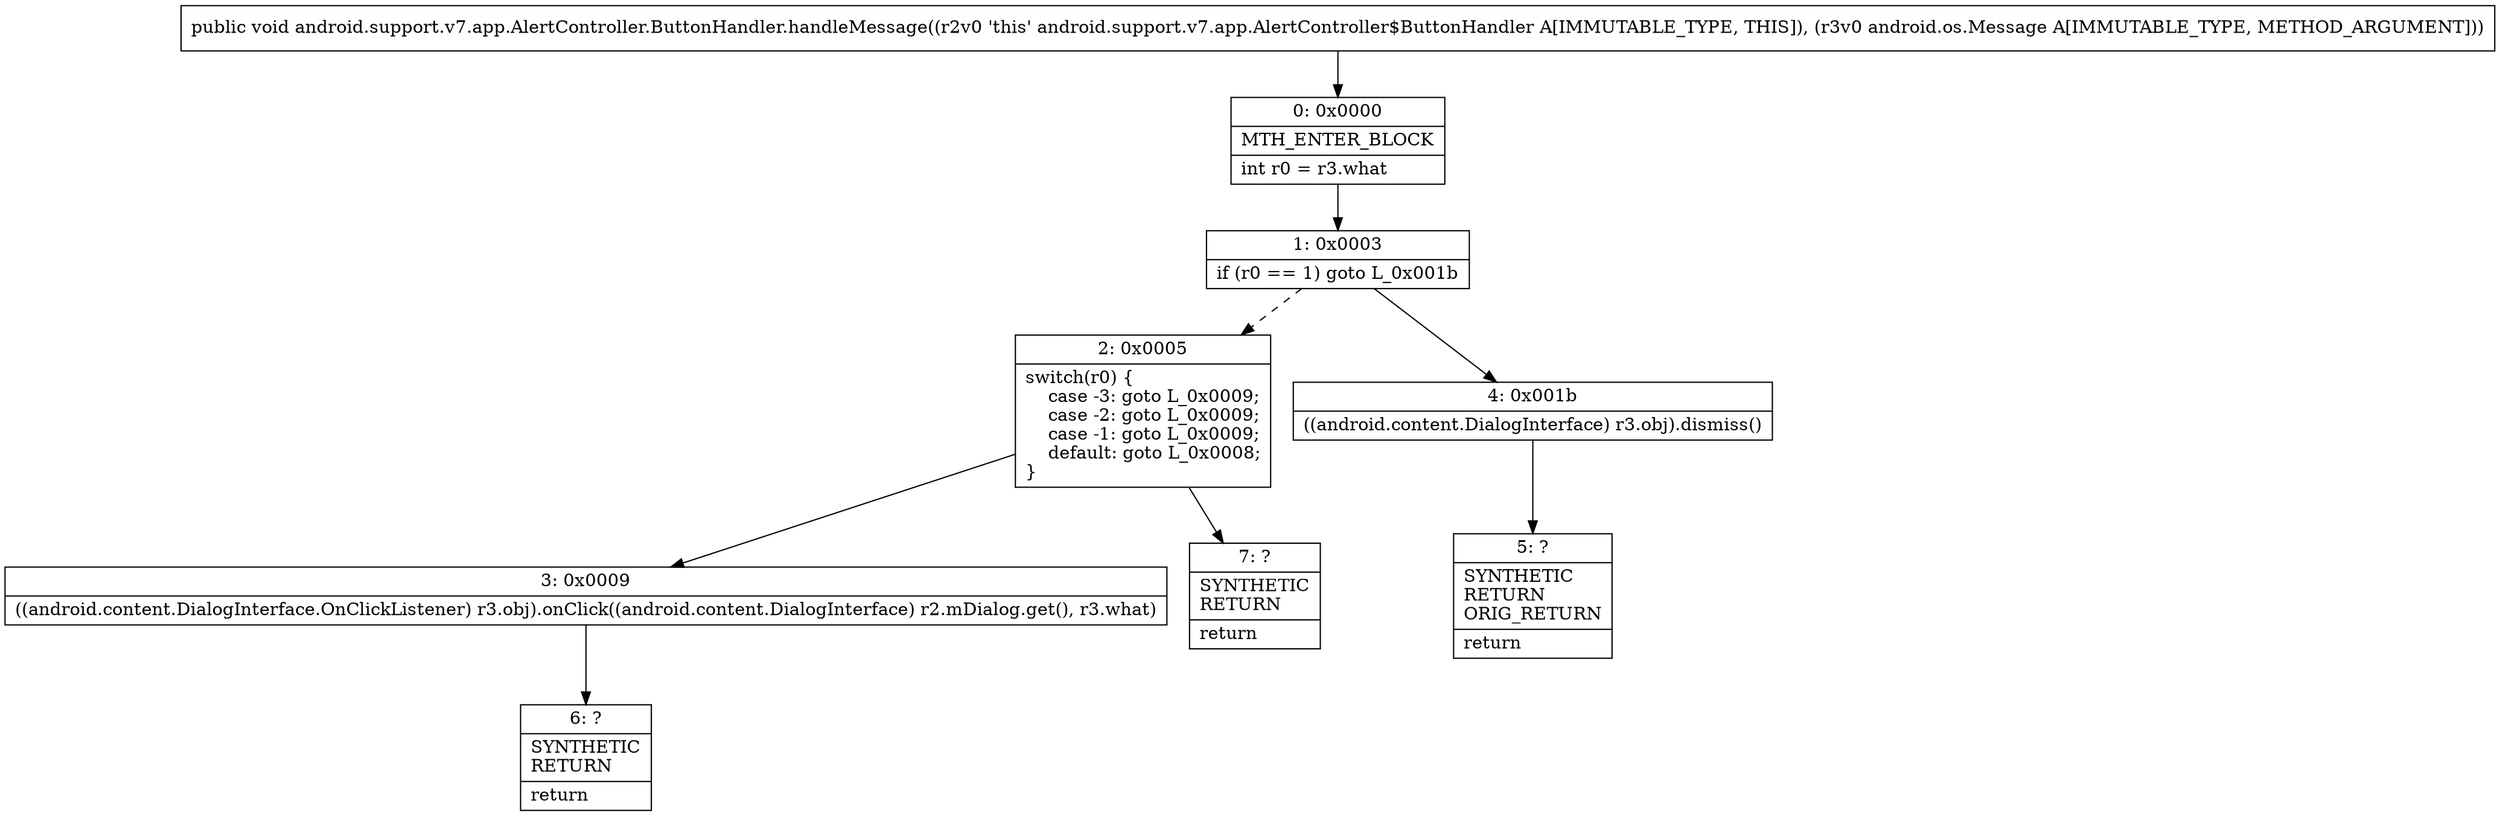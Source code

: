 digraph "CFG forandroid.support.v7.app.AlertController.ButtonHandler.handleMessage(Landroid\/os\/Message;)V" {
Node_0 [shape=record,label="{0\:\ 0x0000|MTH_ENTER_BLOCK\l|int r0 = r3.what\l}"];
Node_1 [shape=record,label="{1\:\ 0x0003|if (r0 == 1) goto L_0x001b\l}"];
Node_2 [shape=record,label="{2\:\ 0x0005|switch(r0) \{\l    case \-3: goto L_0x0009;\l    case \-2: goto L_0x0009;\l    case \-1: goto L_0x0009;\l    default: goto L_0x0008;\l\}\l}"];
Node_3 [shape=record,label="{3\:\ 0x0009|((android.content.DialogInterface.OnClickListener) r3.obj).onClick((android.content.DialogInterface) r2.mDialog.get(), r3.what)\l}"];
Node_4 [shape=record,label="{4\:\ 0x001b|((android.content.DialogInterface) r3.obj).dismiss()\l}"];
Node_5 [shape=record,label="{5\:\ ?|SYNTHETIC\lRETURN\lORIG_RETURN\l|return\l}"];
Node_6 [shape=record,label="{6\:\ ?|SYNTHETIC\lRETURN\l|return\l}"];
Node_7 [shape=record,label="{7\:\ ?|SYNTHETIC\lRETURN\l|return\l}"];
MethodNode[shape=record,label="{public void android.support.v7.app.AlertController.ButtonHandler.handleMessage((r2v0 'this' android.support.v7.app.AlertController$ButtonHandler A[IMMUTABLE_TYPE, THIS]), (r3v0 android.os.Message A[IMMUTABLE_TYPE, METHOD_ARGUMENT])) }"];
MethodNode -> Node_0;
Node_0 -> Node_1;
Node_1 -> Node_2[style=dashed];
Node_1 -> Node_4;
Node_2 -> Node_3;
Node_2 -> Node_7;
Node_3 -> Node_6;
Node_4 -> Node_5;
}

